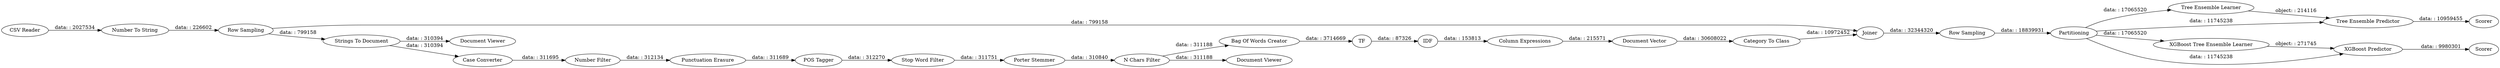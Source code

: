 digraph {
	"1179944804508071786_9" [label="Case Converter"]
	"1179944804508071786_27" [label="Tree Ensemble Learner"]
	"1179944804508071786_34" [label=Joiner]
	"1179944804508071786_14" [label="Stop Word Filter"]
	"1179944804508071786_20" [label="Document Vector"]
	"1179944804508071786_8" [label="Document Viewer"]
	"1179944804508071786_33" [label="Number To String"]
	"1179944804508071786_37" [label="XGBoost Predictor"]
	"1179944804508071786_32" [label="CSV Reader"]
	"1179944804508071786_28" [label="Tree Ensemble Predictor"]
	"1179944804508071786_10" [label="N Chars Filter"]
	"1179944804508071786_21" [label="Category To Class"]
	"1179944804508071786_19" [label="Column Expressions"]
	"1179944804508071786_11" [label="Number Filter"]
	"1179944804508071786_17" [label=TF]
	"1179944804508071786_7" [label="Strings To Document"]
	"1179944804508071786_38" [label=Scorer]
	"1179944804508071786_31" [label="Row Sampling"]
	"1179944804508071786_35" [label="Row Sampling"]
	"1179944804508071786_23" [label=Partitioning]
	"1179944804508071786_13" [label="POS Tagger"]
	"1179944804508071786_15" [label="Porter Stemmer"]
	"1179944804508071786_18" [label=IDF]
	"1179944804508071786_26" [label=Scorer]
	"1179944804508071786_30" [label="Document Viewer"]
	"1179944804508071786_12" [label="Punctuation Erasure"]
	"1179944804508071786_16" [label="Bag Of Words Creator"]
	"1179944804508071786_36" [label="XGBoost Tree Ensemble Learner"]
	"1179944804508071786_15" -> "1179944804508071786_10" [label="data: : 310840"]
	"1179944804508071786_21" -> "1179944804508071786_34" [label="data: : 10972452"]
	"1179944804508071786_14" -> "1179944804508071786_15" [label="data: : 311751"]
	"1179944804508071786_23" -> "1179944804508071786_36" [label="data: : 17065520"]
	"1179944804508071786_10" -> "1179944804508071786_30" [label="data: : 311188"]
	"1179944804508071786_31" -> "1179944804508071786_7" [label="data: : 799158"]
	"1179944804508071786_16" -> "1179944804508071786_17" [label="data: : 3714669"]
	"1179944804508071786_23" -> "1179944804508071786_37" [label="data: : 11745238"]
	"1179944804508071786_23" -> "1179944804508071786_28" [label="data: : 11745238"]
	"1179944804508071786_28" -> "1179944804508071786_26" [label="data: : 10959455"]
	"1179944804508071786_19" -> "1179944804508071786_20" [label="data: : 215571"]
	"1179944804508071786_36" -> "1179944804508071786_37" [label="object: : 271745"]
	"1179944804508071786_32" -> "1179944804508071786_33" [label="data: : 2027534"]
	"1179944804508071786_11" -> "1179944804508071786_12" [label="data: : 312134"]
	"1179944804508071786_17" -> "1179944804508071786_18" [label="data: : 87326"]
	"1179944804508071786_27" -> "1179944804508071786_28" [label="object: : 214116"]
	"1179944804508071786_35" -> "1179944804508071786_23" [label="data: : 18839931"]
	"1179944804508071786_18" -> "1179944804508071786_19" [label="data: : 153813"]
	"1179944804508071786_9" -> "1179944804508071786_11" [label="data: : 311695"]
	"1179944804508071786_37" -> "1179944804508071786_38" [label="data: : 9980301"]
	"1179944804508071786_13" -> "1179944804508071786_14" [label="data: : 312270"]
	"1179944804508071786_23" -> "1179944804508071786_27" [label="data: : 17065520"]
	"1179944804508071786_31" -> "1179944804508071786_34" [label="data: : 799158"]
	"1179944804508071786_7" -> "1179944804508071786_9" [label="data: : 310394"]
	"1179944804508071786_33" -> "1179944804508071786_31" [label="data: : 226602"]
	"1179944804508071786_34" -> "1179944804508071786_35" [label="data: : 32344320"]
	"1179944804508071786_10" -> "1179944804508071786_16" [label="data: : 311188"]
	"1179944804508071786_12" -> "1179944804508071786_13" [label="data: : 311689"]
	"1179944804508071786_7" -> "1179944804508071786_8" [label="data: : 310394"]
	"1179944804508071786_20" -> "1179944804508071786_21" [label="data: : 30608022"]
	rankdir=LR
}
